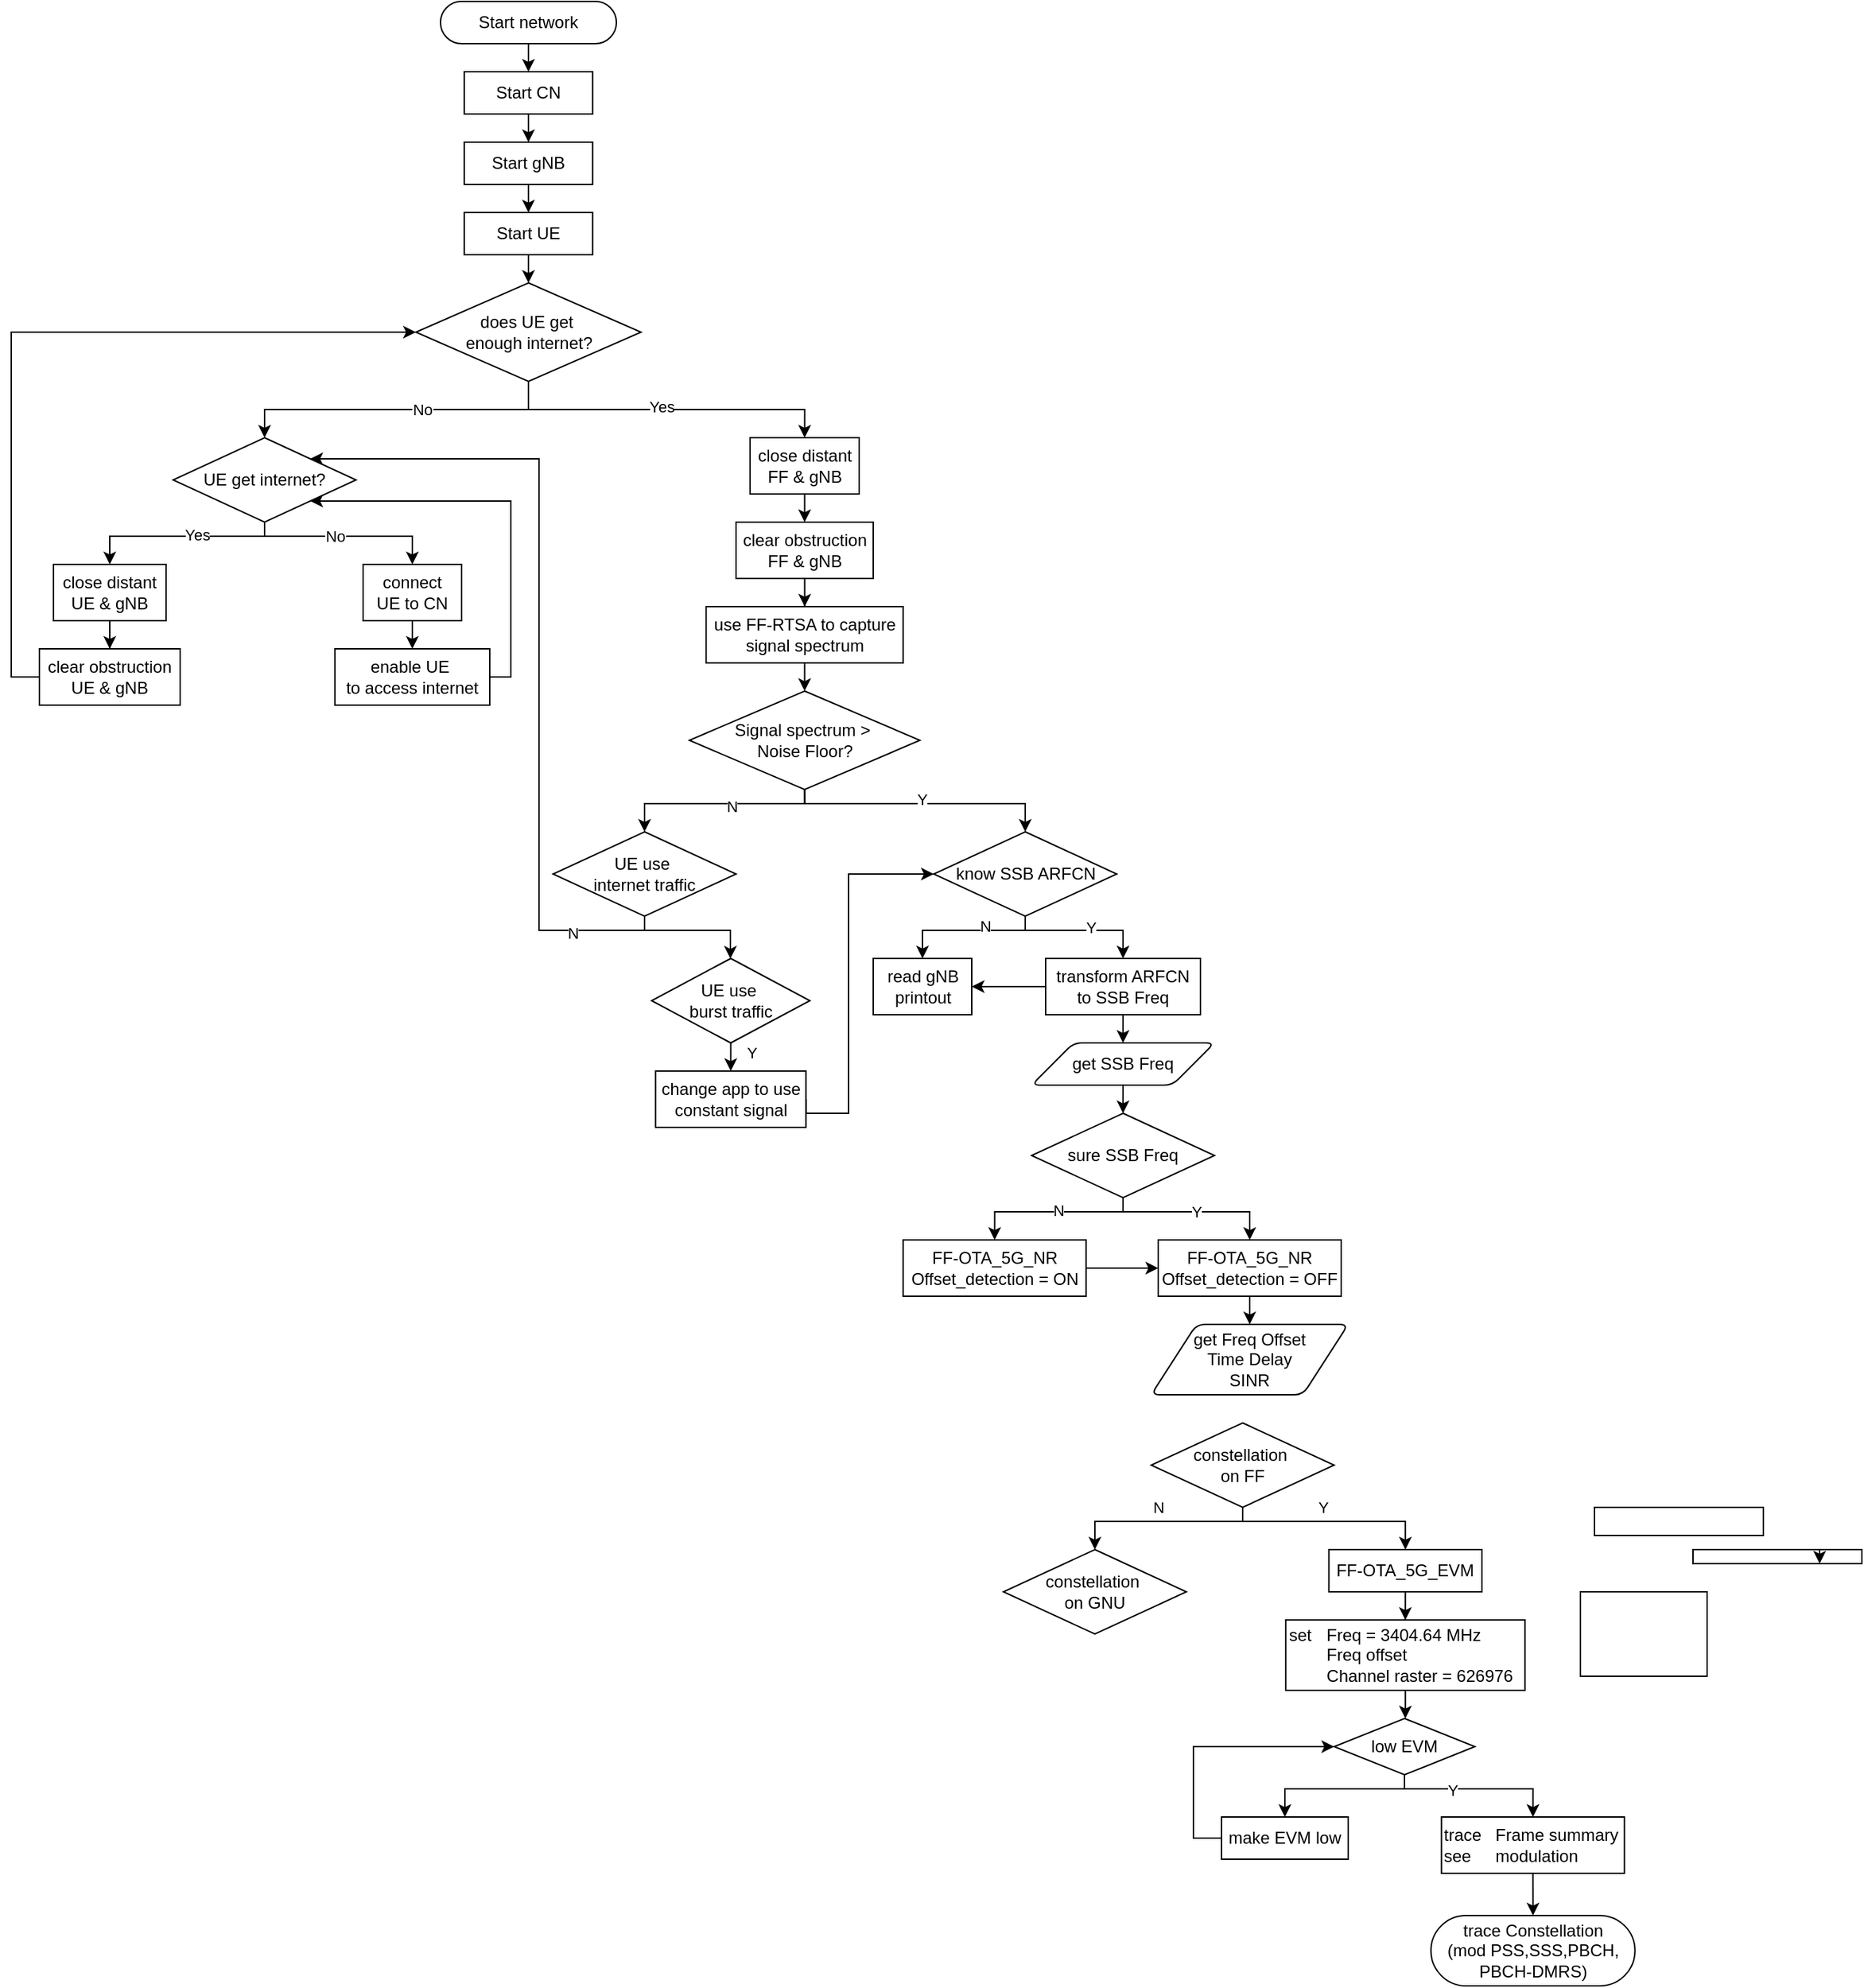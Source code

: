 <mxfile version="24.7.16">
  <diagram name="Page-1" id="a6bpp-dc-AZYhqgVWW-3">
    <mxGraphModel dx="1723" dy="508" grid="1" gridSize="10" guides="1" tooltips="1" connect="1" arrows="1" fold="1" page="1" pageScale="1" pageWidth="850" pageHeight="1100" math="0" shadow="0">
      <root>
        <mxCell id="0" />
        <mxCell id="1" parent="0" />
        <mxCell id="8mRTIrWLBFrAkmFhTARG-9" style="edgeStyle=orthogonalEdgeStyle;rounded=0;orthogonalLoop=1;jettySize=auto;html=1;exitX=0.5;exitY=0.5;exitDx=0;exitDy=15;exitPerimeter=0;entryX=0.5;entryY=0;entryDx=0;entryDy=0;" edge="1" parent="1" source="8mRTIrWLBFrAkmFhTARG-3" target="8mRTIrWLBFrAkmFhTARG-4">
          <mxGeometry relative="1" as="geometry" />
        </mxCell>
        <mxCell id="8mRTIrWLBFrAkmFhTARG-3" value="Start network" style="html=1;dashed=0;whiteSpace=wrap;shape=mxgraph.dfd.start" vertex="1" parent="1">
          <mxGeometry x="300" y="50" width="125" height="30" as="geometry" />
        </mxCell>
        <mxCell id="8mRTIrWLBFrAkmFhTARG-7" style="edgeStyle=orthogonalEdgeStyle;rounded=0;orthogonalLoop=1;jettySize=auto;html=1;exitX=0.5;exitY=1;exitDx=0;exitDy=0;entryX=0.5;entryY=0;entryDx=0;entryDy=0;" edge="1" parent="1" source="8mRTIrWLBFrAkmFhTARG-4" target="8mRTIrWLBFrAkmFhTARG-5">
          <mxGeometry relative="1" as="geometry" />
        </mxCell>
        <mxCell id="8mRTIrWLBFrAkmFhTARG-4" value="Start CN" style="html=1;dashed=0;whiteSpace=wrap;" vertex="1" parent="1">
          <mxGeometry x="316.88" y="100" width="91.25" height="30" as="geometry" />
        </mxCell>
        <mxCell id="8mRTIrWLBFrAkmFhTARG-8" style="edgeStyle=orthogonalEdgeStyle;rounded=0;orthogonalLoop=1;jettySize=auto;html=1;exitX=0.5;exitY=1;exitDx=0;exitDy=0;entryX=0.5;entryY=0;entryDx=0;entryDy=0;" edge="1" parent="1" source="8mRTIrWLBFrAkmFhTARG-5" target="8mRTIrWLBFrAkmFhTARG-6">
          <mxGeometry relative="1" as="geometry" />
        </mxCell>
        <mxCell id="8mRTIrWLBFrAkmFhTARG-5" value="Start gNB" style="html=1;dashed=0;whiteSpace=wrap;" vertex="1" parent="1">
          <mxGeometry x="316.88" y="150" width="91.25" height="30" as="geometry" />
        </mxCell>
        <mxCell id="8mRTIrWLBFrAkmFhTARG-11" style="edgeStyle=orthogonalEdgeStyle;rounded=0;orthogonalLoop=1;jettySize=auto;html=1;exitX=0.5;exitY=1;exitDx=0;exitDy=0;entryX=0.5;entryY=0;entryDx=0;entryDy=0;" edge="1" parent="1" source="8mRTIrWLBFrAkmFhTARG-6" target="8mRTIrWLBFrAkmFhTARG-10">
          <mxGeometry relative="1" as="geometry" />
        </mxCell>
        <mxCell id="8mRTIrWLBFrAkmFhTARG-6" value="Start UE" style="html=1;dashed=0;whiteSpace=wrap;" vertex="1" parent="1">
          <mxGeometry x="316.88" y="200" width="91.25" height="30" as="geometry" />
        </mxCell>
        <mxCell id="8mRTIrWLBFrAkmFhTARG-38" style="edgeStyle=orthogonalEdgeStyle;rounded=0;orthogonalLoop=1;jettySize=auto;html=1;exitX=0.5;exitY=1;exitDx=0;exitDy=0;entryX=0.5;entryY=0;entryDx=0;entryDy=0;" edge="1" parent="1" source="8mRTIrWLBFrAkmFhTARG-10" target="8mRTIrWLBFrAkmFhTARG-16">
          <mxGeometry relative="1" as="geometry" />
        </mxCell>
        <mxCell id="8mRTIrWLBFrAkmFhTARG-47" value="No" style="edgeLabel;html=1;align=center;verticalAlign=middle;resizable=0;points=[];" vertex="1" connectable="0" parent="8mRTIrWLBFrAkmFhTARG-38">
          <mxGeometry x="-0.16" relative="1" as="geometry">
            <mxPoint as="offset" />
          </mxGeometry>
        </mxCell>
        <mxCell id="8mRTIrWLBFrAkmFhTARG-39" style="edgeStyle=orthogonalEdgeStyle;rounded=0;orthogonalLoop=1;jettySize=auto;html=1;exitX=0.5;exitY=1;exitDx=0;exitDy=0;entryX=0.5;entryY=0;entryDx=0;entryDy=0;" edge="1" parent="1" source="8mRTIrWLBFrAkmFhTARG-10" target="8mRTIrWLBFrAkmFhTARG-13">
          <mxGeometry relative="1" as="geometry" />
        </mxCell>
        <mxCell id="8mRTIrWLBFrAkmFhTARG-46" value="Yes" style="edgeLabel;html=1;align=center;verticalAlign=middle;resizable=0;points=[];" vertex="1" connectable="0" parent="8mRTIrWLBFrAkmFhTARG-39">
          <mxGeometry x="-0.031" y="2" relative="1" as="geometry">
            <mxPoint as="offset" />
          </mxGeometry>
        </mxCell>
        <mxCell id="8mRTIrWLBFrAkmFhTARG-10" value="&lt;div&gt;does UE get&amp;nbsp;&lt;/div&gt;&lt;div&gt;enough internet?&lt;/div&gt;" style="shape=rhombus;html=1;dashed=0;whiteSpace=wrap;perimeter=rhombusPerimeter;" vertex="1" parent="1">
          <mxGeometry x="282.5" y="250" width="160" height="70" as="geometry" />
        </mxCell>
        <mxCell id="8mRTIrWLBFrAkmFhTARG-23" style="edgeStyle=orthogonalEdgeStyle;rounded=0;orthogonalLoop=1;jettySize=auto;html=1;exitX=0.5;exitY=1;exitDx=0;exitDy=0;entryX=0.5;entryY=0;entryDx=0;entryDy=0;" edge="1" parent="1" source="8mRTIrWLBFrAkmFhTARG-13" target="8mRTIrWLBFrAkmFhTARG-14">
          <mxGeometry relative="1" as="geometry" />
        </mxCell>
        <mxCell id="8mRTIrWLBFrAkmFhTARG-13" value="close distant FF &amp;amp; gNB" style="html=1;dashed=0;whiteSpace=wrap;" vertex="1" parent="1">
          <mxGeometry x="520" y="360" width="77.5" height="40" as="geometry" />
        </mxCell>
        <mxCell id="8mRTIrWLBFrAkmFhTARG-24" style="edgeStyle=orthogonalEdgeStyle;rounded=0;orthogonalLoop=1;jettySize=auto;html=1;exitX=0.5;exitY=1;exitDx=0;exitDy=0;" edge="1" parent="1" source="8mRTIrWLBFrAkmFhTARG-14" target="8mRTIrWLBFrAkmFhTARG-15">
          <mxGeometry relative="1" as="geometry" />
        </mxCell>
        <mxCell id="8mRTIrWLBFrAkmFhTARG-14" value="clear obstruction FF &amp;amp; gNB" style="html=1;dashed=0;whiteSpace=wrap;" vertex="1" parent="1">
          <mxGeometry x="510" y="420" width="97.5" height="40" as="geometry" />
        </mxCell>
        <mxCell id="8mRTIrWLBFrAkmFhTARG-50" style="edgeStyle=orthogonalEdgeStyle;rounded=0;orthogonalLoop=1;jettySize=auto;html=1;exitX=0.5;exitY=1;exitDx=0;exitDy=0;entryX=0.5;entryY=0;entryDx=0;entryDy=0;" edge="1" parent="1" source="8mRTIrWLBFrAkmFhTARG-15" target="8mRTIrWLBFrAkmFhTARG-49">
          <mxGeometry relative="1" as="geometry" />
        </mxCell>
        <mxCell id="8mRTIrWLBFrAkmFhTARG-15" value="use FF-RTSA to capture signal spectrum" style="html=1;dashed=0;whiteSpace=wrap;" vertex="1" parent="1">
          <mxGeometry x="488.75" y="480" width="140" height="40" as="geometry" />
        </mxCell>
        <mxCell id="8mRTIrWLBFrAkmFhTARG-40" style="edgeStyle=orthogonalEdgeStyle;rounded=0;orthogonalLoop=1;jettySize=auto;html=1;exitX=0.5;exitY=1;exitDx=0;exitDy=0;entryX=0.5;entryY=0;entryDx=0;entryDy=0;" edge="1" parent="1" source="8mRTIrWLBFrAkmFhTARG-16" target="8mRTIrWLBFrAkmFhTARG-17">
          <mxGeometry relative="1" as="geometry">
            <Array as="points">
              <mxPoint x="175" y="430" />
              <mxPoint x="65" y="430" />
            </Array>
          </mxGeometry>
        </mxCell>
        <mxCell id="8mRTIrWLBFrAkmFhTARG-45" value="Yes" style="edgeLabel;html=1;align=center;verticalAlign=middle;resizable=0;points=[];" vertex="1" connectable="0" parent="8mRTIrWLBFrAkmFhTARG-40">
          <mxGeometry x="-0.171" y="-1" relative="1" as="geometry">
            <mxPoint as="offset" />
          </mxGeometry>
        </mxCell>
        <mxCell id="8mRTIrWLBFrAkmFhTARG-41" style="edgeStyle=orthogonalEdgeStyle;rounded=0;orthogonalLoop=1;jettySize=auto;html=1;exitX=0.5;exitY=1;exitDx=0;exitDy=0;entryX=0.5;entryY=0;entryDx=0;entryDy=0;" edge="1" parent="1" source="8mRTIrWLBFrAkmFhTARG-16" target="8mRTIrWLBFrAkmFhTARG-19">
          <mxGeometry relative="1" as="geometry">
            <Array as="points">
              <mxPoint x="175" y="430" />
              <mxPoint x="280" y="430" />
            </Array>
          </mxGeometry>
        </mxCell>
        <mxCell id="8mRTIrWLBFrAkmFhTARG-43" value="No" style="edgeLabel;html=1;align=center;verticalAlign=middle;resizable=0;points=[];" vertex="1" connectable="0" parent="8mRTIrWLBFrAkmFhTARG-41">
          <mxGeometry x="-0.118" y="1" relative="1" as="geometry">
            <mxPoint y="1" as="offset" />
          </mxGeometry>
        </mxCell>
        <mxCell id="8mRTIrWLBFrAkmFhTARG-16" value="UE get internet?" style="shape=rhombus;html=1;dashed=0;whiteSpace=wrap;perimeter=rhombusPerimeter;" vertex="1" parent="1">
          <mxGeometry x="110" y="360" width="130" height="60" as="geometry" />
        </mxCell>
        <mxCell id="8mRTIrWLBFrAkmFhTARG-30" style="edgeStyle=orthogonalEdgeStyle;rounded=0;orthogonalLoop=1;jettySize=auto;html=1;exitX=0.5;exitY=1;exitDx=0;exitDy=0;" edge="1" parent="1" source="8mRTIrWLBFrAkmFhTARG-17" target="8mRTIrWLBFrAkmFhTARG-18">
          <mxGeometry relative="1" as="geometry" />
        </mxCell>
        <mxCell id="8mRTIrWLBFrAkmFhTARG-17" value="close distant UE &amp;amp; gNB" style="html=1;dashed=0;whiteSpace=wrap;" vertex="1" parent="1">
          <mxGeometry x="25" y="450" width="80" height="40" as="geometry" />
        </mxCell>
        <mxCell id="8mRTIrWLBFrAkmFhTARG-42" style="edgeStyle=orthogonalEdgeStyle;rounded=0;orthogonalLoop=1;jettySize=auto;html=1;exitX=0;exitY=0.5;exitDx=0;exitDy=0;entryX=0;entryY=0.5;entryDx=0;entryDy=0;" edge="1" parent="1" source="8mRTIrWLBFrAkmFhTARG-18" target="8mRTIrWLBFrAkmFhTARG-10">
          <mxGeometry relative="1" as="geometry" />
        </mxCell>
        <mxCell id="8mRTIrWLBFrAkmFhTARG-18" value="clear obstruction UE &amp;amp; gNB" style="html=1;dashed=0;whiteSpace=wrap;" vertex="1" parent="1">
          <mxGeometry x="15" y="510" width="100" height="40" as="geometry" />
        </mxCell>
        <mxCell id="8mRTIrWLBFrAkmFhTARG-32" style="edgeStyle=orthogonalEdgeStyle;rounded=0;orthogonalLoop=1;jettySize=auto;html=1;exitX=0.5;exitY=1;exitDx=0;exitDy=0;entryX=0.5;entryY=0;entryDx=0;entryDy=0;" edge="1" parent="1" source="8mRTIrWLBFrAkmFhTARG-19" target="8mRTIrWLBFrAkmFhTARG-20">
          <mxGeometry relative="1" as="geometry" />
        </mxCell>
        <mxCell id="8mRTIrWLBFrAkmFhTARG-19" value="&lt;div&gt;connect&lt;/div&gt;&lt;div&gt;UE to CN&lt;/div&gt;" style="html=1;dashed=0;whiteSpace=wrap;" vertex="1" parent="1">
          <mxGeometry x="245" y="450" width="70" height="40" as="geometry" />
        </mxCell>
        <mxCell id="8mRTIrWLBFrAkmFhTARG-48" style="edgeStyle=orthogonalEdgeStyle;rounded=0;orthogonalLoop=1;jettySize=auto;html=1;exitX=1;exitY=0.5;exitDx=0;exitDy=0;entryX=1;entryY=1;entryDx=0;entryDy=0;" edge="1" parent="1" source="8mRTIrWLBFrAkmFhTARG-20" target="8mRTIrWLBFrAkmFhTARG-16">
          <mxGeometry relative="1" as="geometry">
            <Array as="points">
              <mxPoint x="350" y="530" />
              <mxPoint x="350" y="405" />
            </Array>
          </mxGeometry>
        </mxCell>
        <mxCell id="8mRTIrWLBFrAkmFhTARG-20" value="&lt;div&gt;enable UE&amp;nbsp;&lt;/div&gt;&lt;div&gt;to access internet&lt;/div&gt;" style="html=1;dashed=0;whiteSpace=wrap;" vertex="1" parent="1">
          <mxGeometry x="225" y="510" width="110" height="40" as="geometry" />
        </mxCell>
        <mxCell id="8mRTIrWLBFrAkmFhTARG-25" value="" style="rounded=0;whiteSpace=wrap;html=1;" vertex="1" parent="1">
          <mxGeometry x="1120" y="1120" width="120" height="20" as="geometry" />
        </mxCell>
        <mxCell id="8mRTIrWLBFrAkmFhTARG-60" style="edgeStyle=orthogonalEdgeStyle;rounded=0;orthogonalLoop=1;jettySize=auto;html=1;exitX=0.5;exitY=1;exitDx=0;exitDy=0;entryX=0.5;entryY=0;entryDx=0;entryDy=0;" edge="1" parent="1" source="8mRTIrWLBFrAkmFhTARG-49" target="8mRTIrWLBFrAkmFhTARG-52">
          <mxGeometry relative="1" as="geometry">
            <Array as="points">
              <mxPoint x="559" y="620" />
              <mxPoint x="716" y="620" />
            </Array>
          </mxGeometry>
        </mxCell>
        <mxCell id="8mRTIrWLBFrAkmFhTARG-80" value="Y" style="edgeLabel;html=1;align=center;verticalAlign=middle;resizable=0;points=[];" vertex="1" connectable="0" parent="8mRTIrWLBFrAkmFhTARG-60">
          <mxGeometry x="-0.002" y="3" relative="1" as="geometry">
            <mxPoint as="offset" />
          </mxGeometry>
        </mxCell>
        <mxCell id="8mRTIrWLBFrAkmFhTARG-78" style="edgeStyle=orthogonalEdgeStyle;rounded=0;orthogonalLoop=1;jettySize=auto;html=1;exitX=0.5;exitY=1;exitDx=0;exitDy=0;entryX=0.5;entryY=0;entryDx=0;entryDy=0;" edge="1" parent="1" source="8mRTIrWLBFrAkmFhTARG-49" target="8mRTIrWLBFrAkmFhTARG-69">
          <mxGeometry relative="1" as="geometry">
            <Array as="points">
              <mxPoint x="559" y="620" />
              <mxPoint x="445" y="620" />
            </Array>
          </mxGeometry>
        </mxCell>
        <mxCell id="8mRTIrWLBFrAkmFhTARG-79" value="N" style="edgeLabel;html=1;align=center;verticalAlign=middle;resizable=0;points=[];" vertex="1" connectable="0" parent="8mRTIrWLBFrAkmFhTARG-78">
          <mxGeometry x="-0.129" y="2" relative="1" as="geometry">
            <mxPoint as="offset" />
          </mxGeometry>
        </mxCell>
        <mxCell id="8mRTIrWLBFrAkmFhTARG-49" value="&lt;div&gt;Signal spectrum &amp;gt;&amp;nbsp;&lt;/div&gt;&lt;div&gt;Noise Floor?&lt;/div&gt;" style="shape=rhombus;html=1;dashed=0;whiteSpace=wrap;perimeter=rhombusPerimeter;" vertex="1" parent="1">
          <mxGeometry x="476.88" y="540" width="163.75" height="70" as="geometry" />
        </mxCell>
        <mxCell id="8mRTIrWLBFrAkmFhTARG-65" style="edgeStyle=orthogonalEdgeStyle;rounded=0;orthogonalLoop=1;jettySize=auto;html=1;exitX=0.5;exitY=1;exitDx=0;exitDy=0;entryX=0.5;entryY=0;entryDx=0;entryDy=0;" edge="1" parent="1" source="8mRTIrWLBFrAkmFhTARG-52" target="8mRTIrWLBFrAkmFhTARG-54">
          <mxGeometry relative="1" as="geometry">
            <Array as="points">
              <mxPoint x="716" y="710" />
              <mxPoint x="643" y="710" />
            </Array>
          </mxGeometry>
        </mxCell>
        <mxCell id="8mRTIrWLBFrAkmFhTARG-68" value="N" style="edgeLabel;html=1;align=center;verticalAlign=middle;resizable=0;points=[];" vertex="1" connectable="0" parent="8mRTIrWLBFrAkmFhTARG-65">
          <mxGeometry x="-0.252" y="-3" relative="1" as="geometry">
            <mxPoint as="offset" />
          </mxGeometry>
        </mxCell>
        <mxCell id="8mRTIrWLBFrAkmFhTARG-66" style="edgeStyle=orthogonalEdgeStyle;rounded=0;orthogonalLoop=1;jettySize=auto;html=1;exitX=0.5;exitY=1;exitDx=0;exitDy=0;" edge="1" parent="1" source="8mRTIrWLBFrAkmFhTARG-52" target="8mRTIrWLBFrAkmFhTARG-53">
          <mxGeometry relative="1" as="geometry">
            <Array as="points">
              <mxPoint x="716" y="710" />
              <mxPoint x="785" y="710" />
            </Array>
          </mxGeometry>
        </mxCell>
        <mxCell id="8mRTIrWLBFrAkmFhTARG-67" value="Y" style="edgeLabel;html=1;align=center;verticalAlign=middle;resizable=0;points=[];" vertex="1" connectable="0" parent="8mRTIrWLBFrAkmFhTARG-66">
          <mxGeometry x="0.136" y="2" relative="1" as="geometry">
            <mxPoint as="offset" />
          </mxGeometry>
        </mxCell>
        <mxCell id="8mRTIrWLBFrAkmFhTARG-52" value="know SSB ARFCN" style="shape=rhombus;html=1;dashed=0;whiteSpace=wrap;perimeter=rhombusPerimeter;" vertex="1" parent="1">
          <mxGeometry x="650.5" y="640" width="130" height="60" as="geometry" />
        </mxCell>
        <mxCell id="8mRTIrWLBFrAkmFhTARG-57" style="edgeStyle=orthogonalEdgeStyle;rounded=0;orthogonalLoop=1;jettySize=auto;html=1;exitX=0;exitY=0.5;exitDx=0;exitDy=0;entryX=1;entryY=0.5;entryDx=0;entryDy=0;" edge="1" parent="1" source="8mRTIrWLBFrAkmFhTARG-53" target="8mRTIrWLBFrAkmFhTARG-54">
          <mxGeometry relative="1" as="geometry" />
        </mxCell>
        <mxCell id="8mRTIrWLBFrAkmFhTARG-84" style="edgeStyle=orthogonalEdgeStyle;rounded=0;orthogonalLoop=1;jettySize=auto;html=1;exitX=0.5;exitY=1;exitDx=0;exitDy=0;entryX=0.5;entryY=0;entryDx=0;entryDy=0;" edge="1" parent="1" source="8mRTIrWLBFrAkmFhTARG-53" target="8mRTIrWLBFrAkmFhTARG-83">
          <mxGeometry relative="1" as="geometry" />
        </mxCell>
        <mxCell id="8mRTIrWLBFrAkmFhTARG-53" value="transform ARFCN to SSB Freq" style="html=1;dashed=0;whiteSpace=wrap;" vertex="1" parent="1">
          <mxGeometry x="730" y="730" width="110" height="40" as="geometry" />
        </mxCell>
        <mxCell id="8mRTIrWLBFrAkmFhTARG-54" value="read gNB printout" style="html=1;dashed=0;whiteSpace=wrap;" vertex="1" parent="1">
          <mxGeometry x="607.5" y="730" width="70" height="40" as="geometry" />
        </mxCell>
        <mxCell id="8mRTIrWLBFrAkmFhTARG-63" value="" style="rounded=0;whiteSpace=wrap;html=1;" vertex="1" parent="1">
          <mxGeometry x="1190" y="1150" width="120" height="10" as="geometry" />
        </mxCell>
        <mxCell id="8mRTIrWLBFrAkmFhTARG-70" style="edgeStyle=orthogonalEdgeStyle;rounded=0;orthogonalLoop=1;jettySize=auto;html=1;exitX=0.5;exitY=1;exitDx=0;exitDy=0;entryX=1;entryY=0;entryDx=0;entryDy=0;" edge="1" parent="1" source="8mRTIrWLBFrAkmFhTARG-69" target="8mRTIrWLBFrAkmFhTARG-16">
          <mxGeometry relative="1" as="geometry">
            <Array as="points">
              <mxPoint x="445" y="710" />
              <mxPoint x="370" y="710" />
              <mxPoint x="370" y="375" />
            </Array>
          </mxGeometry>
        </mxCell>
        <mxCell id="8mRTIrWLBFrAkmFhTARG-71" value="N" style="edgeLabel;html=1;align=center;verticalAlign=middle;resizable=0;points=[];" vertex="1" connectable="0" parent="8mRTIrWLBFrAkmFhTARG-70">
          <mxGeometry x="-0.791" y="2" relative="1" as="geometry">
            <mxPoint as="offset" />
          </mxGeometry>
        </mxCell>
        <mxCell id="8mRTIrWLBFrAkmFhTARG-81" style="edgeStyle=orthogonalEdgeStyle;rounded=0;orthogonalLoop=1;jettySize=auto;html=1;exitX=0.5;exitY=1;exitDx=0;exitDy=0;" edge="1" parent="1" source="8mRTIrWLBFrAkmFhTARG-69" target="8mRTIrWLBFrAkmFhTARG-72">
          <mxGeometry relative="1" as="geometry">
            <Array as="points">
              <mxPoint x="445" y="710" />
              <mxPoint x="506" y="710" />
            </Array>
          </mxGeometry>
        </mxCell>
        <mxCell id="8mRTIrWLBFrAkmFhTARG-69" value="&lt;div&gt;UE use&amp;nbsp;&lt;/div&gt;&lt;div&gt;internet traffic&lt;/div&gt;" style="shape=rhombus;html=1;dashed=0;whiteSpace=wrap;perimeter=rhombusPerimeter;" vertex="1" parent="1">
          <mxGeometry x="380" y="640" width="130" height="60" as="geometry" />
        </mxCell>
        <mxCell id="8mRTIrWLBFrAkmFhTARG-75" style="edgeStyle=orthogonalEdgeStyle;rounded=0;orthogonalLoop=1;jettySize=auto;html=1;exitX=0.5;exitY=1;exitDx=0;exitDy=0;entryX=0.5;entryY=0;entryDx=0;entryDy=0;" edge="1" parent="1" source="8mRTIrWLBFrAkmFhTARG-72" target="8mRTIrWLBFrAkmFhTARG-74">
          <mxGeometry relative="1" as="geometry" />
        </mxCell>
        <mxCell id="8mRTIrWLBFrAkmFhTARG-76" value="Y" style="edgeLabel;html=1;align=center;verticalAlign=middle;resizable=0;points=[];" vertex="1" connectable="0" parent="8mRTIrWLBFrAkmFhTARG-75">
          <mxGeometry x="-0.3" y="2" relative="1" as="geometry">
            <mxPoint x="12" as="offset" />
          </mxGeometry>
        </mxCell>
        <mxCell id="8mRTIrWLBFrAkmFhTARG-72" value="&lt;div&gt;UE use&amp;nbsp;&lt;/div&gt;&lt;div&gt;burst traffic&lt;/div&gt;" style="shape=rhombus;html=1;dashed=0;whiteSpace=wrap;perimeter=rhombusPerimeter;" vertex="1" parent="1">
          <mxGeometry x="450" y="730" width="112.5" height="60" as="geometry" />
        </mxCell>
        <mxCell id="8mRTIrWLBFrAkmFhTARG-77" style="edgeStyle=orthogonalEdgeStyle;rounded=0;orthogonalLoop=1;jettySize=auto;html=1;exitX=1;exitY=0.5;exitDx=0;exitDy=0;entryX=0;entryY=0.5;entryDx=0;entryDy=0;" edge="1" parent="1" source="8mRTIrWLBFrAkmFhTARG-74" target="8mRTIrWLBFrAkmFhTARG-52">
          <mxGeometry relative="1" as="geometry">
            <Array as="points">
              <mxPoint x="590" y="840" />
              <mxPoint x="590" y="670" />
            </Array>
          </mxGeometry>
        </mxCell>
        <mxCell id="8mRTIrWLBFrAkmFhTARG-74" value="change app to use constant signal" style="html=1;dashed=0;whiteSpace=wrap;" vertex="1" parent="1">
          <mxGeometry x="452.81" y="810" width="106.88" height="40" as="geometry" />
        </mxCell>
        <mxCell id="8mRTIrWLBFrAkmFhTARG-86" style="edgeStyle=orthogonalEdgeStyle;rounded=0;orthogonalLoop=1;jettySize=auto;html=1;exitX=0.5;exitY=1;exitDx=0;exitDy=0;entryX=0.5;entryY=0;entryDx=0;entryDy=0;" edge="1" parent="1" source="8mRTIrWLBFrAkmFhTARG-83" target="8mRTIrWLBFrAkmFhTARG-85">
          <mxGeometry relative="1" as="geometry" />
        </mxCell>
        <mxCell id="8mRTIrWLBFrAkmFhTARG-83" value="get SSB Freq" style="shape=parallelogram;html=1;strokeWidth=1;perimeter=parallelogramPerimeter;whiteSpace=wrap;rounded=1;arcSize=12;size=0.23;" vertex="1" parent="1">
          <mxGeometry x="720" y="790" width="130" height="30" as="geometry" />
        </mxCell>
        <mxCell id="8mRTIrWLBFrAkmFhTARG-89" style="edgeStyle=orthogonalEdgeStyle;rounded=0;orthogonalLoop=1;jettySize=auto;html=1;exitX=0.5;exitY=1;exitDx=0;exitDy=0;entryX=0.5;entryY=0;entryDx=0;entryDy=0;" edge="1" parent="1" source="8mRTIrWLBFrAkmFhTARG-85" target="8mRTIrWLBFrAkmFhTARG-88">
          <mxGeometry relative="1" as="geometry">
            <Array as="points">
              <mxPoint x="785" y="910" />
              <mxPoint x="694" y="910" />
            </Array>
          </mxGeometry>
        </mxCell>
        <mxCell id="8mRTIrWLBFrAkmFhTARG-92" value="N" style="edgeLabel;html=1;align=center;verticalAlign=middle;resizable=0;points=[];" vertex="1" connectable="0" parent="8mRTIrWLBFrAkmFhTARG-89">
          <mxGeometry x="-0.08" y="-1" relative="1" as="geometry">
            <mxPoint as="offset" />
          </mxGeometry>
        </mxCell>
        <mxCell id="8mRTIrWLBFrAkmFhTARG-100" style="edgeStyle=orthogonalEdgeStyle;rounded=0;orthogonalLoop=1;jettySize=auto;html=1;exitX=0.5;exitY=1;exitDx=0;exitDy=0;entryX=0.5;entryY=0;entryDx=0;entryDy=0;" edge="1" parent="1" source="8mRTIrWLBFrAkmFhTARG-85" target="8mRTIrWLBFrAkmFhTARG-93">
          <mxGeometry relative="1" as="geometry">
            <Array as="points">
              <mxPoint x="785" y="910" />
              <mxPoint x="875" y="910" />
            </Array>
          </mxGeometry>
        </mxCell>
        <mxCell id="8mRTIrWLBFrAkmFhTARG-101" value="Y" style="edgeLabel;html=1;align=center;verticalAlign=middle;resizable=0;points=[];" vertex="1" connectable="0" parent="8mRTIrWLBFrAkmFhTARG-100">
          <mxGeometry x="0.033" relative="1" as="geometry">
            <mxPoint as="offset" />
          </mxGeometry>
        </mxCell>
        <mxCell id="8mRTIrWLBFrAkmFhTARG-85" value="sure SSB Freq" style="shape=rhombus;html=1;dashed=0;whiteSpace=wrap;perimeter=rhombusPerimeter;" vertex="1" parent="1">
          <mxGeometry x="720" y="840" width="130" height="60" as="geometry" />
        </mxCell>
        <mxCell id="8mRTIrWLBFrAkmFhTARG-95" style="edgeStyle=orthogonalEdgeStyle;rounded=0;orthogonalLoop=1;jettySize=auto;html=1;exitX=1;exitY=0.5;exitDx=0;exitDy=0;entryX=0;entryY=0.5;entryDx=0;entryDy=0;" edge="1" parent="1" source="8mRTIrWLBFrAkmFhTARG-88" target="8mRTIrWLBFrAkmFhTARG-93">
          <mxGeometry relative="1" as="geometry" />
        </mxCell>
        <mxCell id="8mRTIrWLBFrAkmFhTARG-88" value="&lt;div&gt;FF-OTA_5G_NR&lt;/div&gt;&lt;div&gt;Offset_detection = ON&lt;br&gt;&lt;/div&gt;" style="html=1;dashed=0;whiteSpace=wrap;" vertex="1" parent="1">
          <mxGeometry x="628.75" y="930" width="130" height="40" as="geometry" />
        </mxCell>
        <mxCell id="8mRTIrWLBFrAkmFhTARG-103" style="edgeStyle=orthogonalEdgeStyle;rounded=0;orthogonalLoop=1;jettySize=auto;html=1;exitX=0.5;exitY=1;exitDx=0;exitDy=0;entryX=0.5;entryY=0;entryDx=0;entryDy=0;" edge="1" parent="1" source="8mRTIrWLBFrAkmFhTARG-93" target="8mRTIrWLBFrAkmFhTARG-102">
          <mxGeometry relative="1" as="geometry" />
        </mxCell>
        <mxCell id="8mRTIrWLBFrAkmFhTARG-93" value="&lt;div&gt;FF-OTA_5G_NR&lt;/div&gt;&lt;div&gt;Offset_detection = OFF&lt;br&gt;&lt;/div&gt;" style="html=1;dashed=0;whiteSpace=wrap;" vertex="1" parent="1">
          <mxGeometry x="810" y="930" width="130" height="40" as="geometry" />
        </mxCell>
        <mxCell id="8mRTIrWLBFrAkmFhTARG-96" style="edgeStyle=orthogonalEdgeStyle;rounded=0;orthogonalLoop=1;jettySize=auto;html=1;exitX=0.75;exitY=0;exitDx=0;exitDy=0;entryX=0.75;entryY=1;entryDx=0;entryDy=0;" edge="1" parent="1" source="8mRTIrWLBFrAkmFhTARG-63" target="8mRTIrWLBFrAkmFhTARG-63">
          <mxGeometry relative="1" as="geometry" />
        </mxCell>
        <mxCell id="8mRTIrWLBFrAkmFhTARG-102" value="&lt;div&gt;get Freq Offset&lt;/div&gt;&lt;div&gt;Time Delay&lt;/div&gt;&lt;div&gt;SINR&lt;br&gt;&lt;/div&gt;" style="shape=parallelogram;html=1;strokeWidth=1;perimeter=parallelogramPerimeter;whiteSpace=wrap;rounded=1;arcSize=12;size=0.23;" vertex="1" parent="1">
          <mxGeometry x="805" y="990" width="140" height="50" as="geometry" />
        </mxCell>
        <mxCell id="8mRTIrWLBFrAkmFhTARG-110" style="edgeStyle=orthogonalEdgeStyle;rounded=0;orthogonalLoop=1;jettySize=auto;html=1;exitX=0.5;exitY=1;exitDx=0;exitDy=0;entryX=0.5;entryY=0;entryDx=0;entryDy=0;" edge="1" parent="1" source="8mRTIrWLBFrAkmFhTARG-105" target="8mRTIrWLBFrAkmFhTARG-106">
          <mxGeometry relative="1" as="geometry">
            <Array as="points">
              <mxPoint x="870" y="1130" />
              <mxPoint x="765" y="1130" />
            </Array>
          </mxGeometry>
        </mxCell>
        <mxCell id="8mRTIrWLBFrAkmFhTARG-117" value="N" style="edgeLabel;html=1;align=center;verticalAlign=middle;resizable=0;points=[];" vertex="1" connectable="0" parent="8mRTIrWLBFrAkmFhTARG-110">
          <mxGeometry x="-0.215" y="-1" relative="1" as="geometry">
            <mxPoint x="-17" y="-9" as="offset" />
          </mxGeometry>
        </mxCell>
        <mxCell id="8mRTIrWLBFrAkmFhTARG-111" style="edgeStyle=orthogonalEdgeStyle;rounded=0;orthogonalLoop=1;jettySize=auto;html=1;exitX=0.5;exitY=1;exitDx=0;exitDy=0;entryX=0.5;entryY=0;entryDx=0;entryDy=0;" edge="1" parent="1" source="8mRTIrWLBFrAkmFhTARG-105" target="8mRTIrWLBFrAkmFhTARG-107">
          <mxGeometry relative="1" as="geometry">
            <Array as="points">
              <mxPoint x="870" y="1130" />
              <mxPoint x="986" y="1130" />
            </Array>
          </mxGeometry>
        </mxCell>
        <mxCell id="8mRTIrWLBFrAkmFhTARG-116" value="Y" style="edgeLabel;html=1;align=center;verticalAlign=middle;resizable=0;points=[];" vertex="1" connectable="0" parent="8mRTIrWLBFrAkmFhTARG-111">
          <mxGeometry x="-0.08" y="-3" relative="1" as="geometry">
            <mxPoint y="-13" as="offset" />
          </mxGeometry>
        </mxCell>
        <mxCell id="8mRTIrWLBFrAkmFhTARG-105" value="&lt;div&gt;constellation&amp;nbsp;&lt;/div&gt;&lt;div&gt;on FF&lt;/div&gt;" style="shape=rhombus;html=1;dashed=0;whiteSpace=wrap;perimeter=rhombusPerimeter;" vertex="1" parent="1">
          <mxGeometry x="805" y="1060" width="130" height="60" as="geometry" />
        </mxCell>
        <mxCell id="8mRTIrWLBFrAkmFhTARG-106" value="&lt;div&gt;constellation&amp;nbsp;&lt;/div&gt;&lt;div&gt;on GNU&lt;br&gt;&lt;/div&gt;" style="shape=rhombus;html=1;dashed=0;whiteSpace=wrap;perimeter=rhombusPerimeter;" vertex="1" parent="1">
          <mxGeometry x="700" y="1150" width="130" height="60" as="geometry" />
        </mxCell>
        <mxCell id="8mRTIrWLBFrAkmFhTARG-112" style="edgeStyle=orthogonalEdgeStyle;rounded=0;orthogonalLoop=1;jettySize=auto;html=1;exitX=0.5;exitY=1;exitDx=0;exitDy=0;" edge="1" parent="1" source="8mRTIrWLBFrAkmFhTARG-107" target="8mRTIrWLBFrAkmFhTARG-108">
          <mxGeometry relative="1" as="geometry" />
        </mxCell>
        <mxCell id="8mRTIrWLBFrAkmFhTARG-107" value="FF-OTA_5G_EVM" style="html=1;dashed=0;whiteSpace=wrap;" vertex="1" parent="1">
          <mxGeometry x="931.26" y="1150" width="108.75" height="30" as="geometry" />
        </mxCell>
        <mxCell id="8mRTIrWLBFrAkmFhTARG-113" style="edgeStyle=orthogonalEdgeStyle;rounded=0;orthogonalLoop=1;jettySize=auto;html=1;exitX=0.5;exitY=1;exitDx=0;exitDy=0;" edge="1" parent="1" source="8mRTIrWLBFrAkmFhTARG-108" target="8mRTIrWLBFrAkmFhTARG-109">
          <mxGeometry relative="1" as="geometry" />
        </mxCell>
        <mxCell id="8mRTIrWLBFrAkmFhTARG-108" value="&lt;div&gt;set &lt;span style=&quot;white-space: pre;&quot;&gt;&#x9;&lt;/span&gt;Freq = 3404.64 MHz&lt;br&gt;&lt;/div&gt;&lt;div&gt;&lt;span style=&quot;white-space: pre;&quot;&gt;&#x9;&lt;/span&gt;Freq offset&lt;/div&gt;&lt;div&gt;&lt;span style=&quot;white-space: pre;&quot;&gt;&#x9;&lt;/span&gt;Channel raster = 626976&lt;br&gt;&lt;/div&gt;" style="html=1;dashed=0;whiteSpace=wrap;align=left;" vertex="1" parent="1">
          <mxGeometry x="900.64" y="1200" width="170" height="50" as="geometry" />
        </mxCell>
        <mxCell id="8mRTIrWLBFrAkmFhTARG-120" style="edgeStyle=orthogonalEdgeStyle;rounded=0;orthogonalLoop=1;jettySize=auto;html=1;exitX=0.5;exitY=1;exitDx=0;exitDy=0;entryX=0.5;entryY=0;entryDx=0;entryDy=0;" edge="1" parent="1" source="8mRTIrWLBFrAkmFhTARG-109" target="8mRTIrWLBFrAkmFhTARG-115">
          <mxGeometry relative="1" as="geometry">
            <Array as="points">
              <mxPoint x="985" y="1320" />
              <mxPoint x="1076" y="1320" />
            </Array>
          </mxGeometry>
        </mxCell>
        <mxCell id="8mRTIrWLBFrAkmFhTARG-121" value="Y" style="edgeLabel;html=1;align=center;verticalAlign=middle;resizable=0;points=[];" vertex="1" connectable="0" parent="8mRTIrWLBFrAkmFhTARG-120">
          <mxGeometry x="-0.28" y="-1" relative="1" as="geometry">
            <mxPoint as="offset" />
          </mxGeometry>
        </mxCell>
        <mxCell id="8mRTIrWLBFrAkmFhTARG-127" style="edgeStyle=orthogonalEdgeStyle;rounded=0;orthogonalLoop=1;jettySize=auto;html=1;exitX=0.5;exitY=1;exitDx=0;exitDy=0;entryX=0.5;entryY=0;entryDx=0;entryDy=0;" edge="1" parent="1" source="8mRTIrWLBFrAkmFhTARG-109" target="8mRTIrWLBFrAkmFhTARG-114">
          <mxGeometry relative="1" as="geometry">
            <Array as="points">
              <mxPoint x="985" y="1320" />
              <mxPoint x="900" y="1320" />
            </Array>
          </mxGeometry>
        </mxCell>
        <mxCell id="8mRTIrWLBFrAkmFhTARG-109" value="low EVM" style="shape=rhombus;html=1;dashed=0;whiteSpace=wrap;perimeter=rhombusPerimeter;" vertex="1" parent="1">
          <mxGeometry x="935" y="1270" width="100" height="40" as="geometry" />
        </mxCell>
        <mxCell id="8mRTIrWLBFrAkmFhTARG-125" style="edgeStyle=orthogonalEdgeStyle;rounded=0;orthogonalLoop=1;jettySize=auto;html=1;exitX=0;exitY=0.5;exitDx=0;exitDy=0;entryX=0;entryY=0.5;entryDx=0;entryDy=0;" edge="1" parent="1" source="8mRTIrWLBFrAkmFhTARG-114" target="8mRTIrWLBFrAkmFhTARG-109">
          <mxGeometry relative="1" as="geometry" />
        </mxCell>
        <mxCell id="8mRTIrWLBFrAkmFhTARG-114" value="make EVM low" style="html=1;dashed=0;whiteSpace=wrap;" vertex="1" parent="1">
          <mxGeometry x="855" y="1340" width="90" height="30" as="geometry" />
        </mxCell>
        <mxCell id="8mRTIrWLBFrAkmFhTARG-124" style="edgeStyle=orthogonalEdgeStyle;rounded=0;orthogonalLoop=1;jettySize=auto;html=1;exitX=0.5;exitY=1;exitDx=0;exitDy=0;" edge="1" parent="1" source="8mRTIrWLBFrAkmFhTARG-115" target="8mRTIrWLBFrAkmFhTARG-122">
          <mxGeometry relative="1" as="geometry" />
        </mxCell>
        <mxCell id="8mRTIrWLBFrAkmFhTARG-115" value="&lt;div&gt;trace&amp;nbsp;&amp;nbsp; Frame summary&lt;/div&gt;&lt;div&gt;see &lt;span style=&quot;white-space: pre;&quot;&gt;&#x9;&lt;/span&gt;&amp;nbsp;&amp;nbsp; modulation&lt;br&gt;&lt;/div&gt;" style="html=1;dashed=0;whiteSpace=wrap;align=left;" vertex="1" parent="1">
          <mxGeometry x="1011.27" y="1340" width="130" height="40" as="geometry" />
        </mxCell>
        <mxCell id="8mRTIrWLBFrAkmFhTARG-122" value="&lt;div&gt;trace Constellation&lt;/div&gt;&lt;div&gt;(mod PSS,SSS,PBCH, PBCH-DMRS)&lt;br&gt;&lt;/div&gt;" style="html=1;dashed=0;whiteSpace=wrap;shape=mxgraph.dfd.start" vertex="1" parent="1">
          <mxGeometry x="1003.77" y="1410" width="145" height="50" as="geometry" />
        </mxCell>
        <mxCell id="8mRTIrWLBFrAkmFhTARG-126" value="" style="rounded=0;whiteSpace=wrap;html=1;" vertex="1" parent="1">
          <mxGeometry x="1110" y="1180" width="90" height="60" as="geometry" />
        </mxCell>
      </root>
    </mxGraphModel>
  </diagram>
</mxfile>
